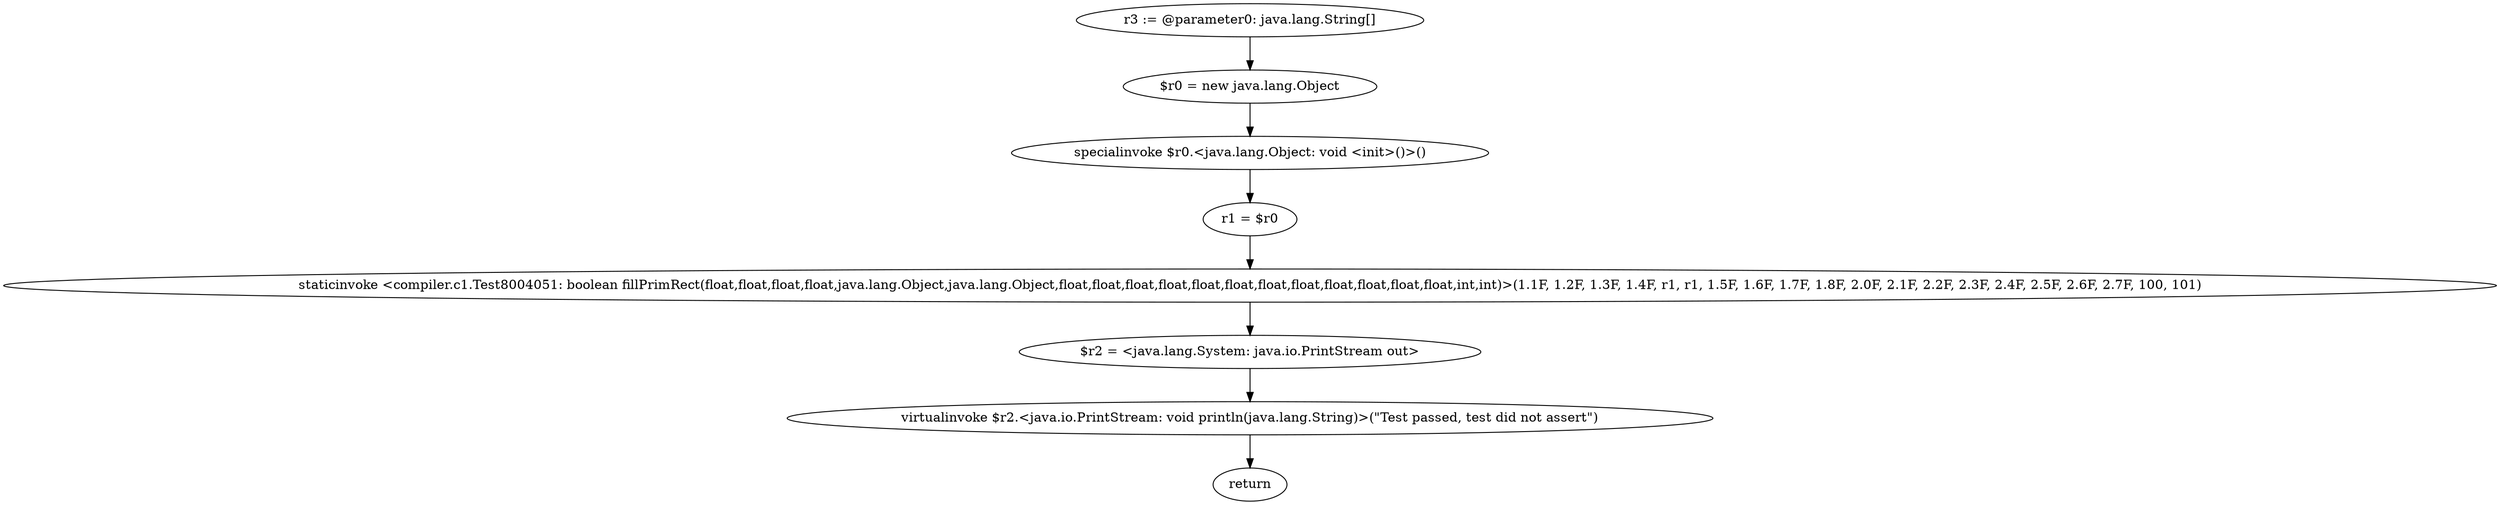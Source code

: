 digraph "unitGraph" {
    "r3 := @parameter0: java.lang.String[]"
    "$r0 = new java.lang.Object"
    "specialinvoke $r0.<java.lang.Object: void <init>()>()"
    "r1 = $r0"
    "staticinvoke <compiler.c1.Test8004051: boolean fillPrimRect(float,float,float,float,java.lang.Object,java.lang.Object,float,float,float,float,float,float,float,float,float,float,float,float,int,int)>(1.1F, 1.2F, 1.3F, 1.4F, r1, r1, 1.5F, 1.6F, 1.7F, 1.8F, 2.0F, 2.1F, 2.2F, 2.3F, 2.4F, 2.5F, 2.6F, 2.7F, 100, 101)"
    "$r2 = <java.lang.System: java.io.PrintStream out>"
    "virtualinvoke $r2.<java.io.PrintStream: void println(java.lang.String)>(\"Test passed, test did not assert\")"
    "return"
    "r3 := @parameter0: java.lang.String[]"->"$r0 = new java.lang.Object";
    "$r0 = new java.lang.Object"->"specialinvoke $r0.<java.lang.Object: void <init>()>()";
    "specialinvoke $r0.<java.lang.Object: void <init>()>()"->"r1 = $r0";
    "r1 = $r0"->"staticinvoke <compiler.c1.Test8004051: boolean fillPrimRect(float,float,float,float,java.lang.Object,java.lang.Object,float,float,float,float,float,float,float,float,float,float,float,float,int,int)>(1.1F, 1.2F, 1.3F, 1.4F, r1, r1, 1.5F, 1.6F, 1.7F, 1.8F, 2.0F, 2.1F, 2.2F, 2.3F, 2.4F, 2.5F, 2.6F, 2.7F, 100, 101)";
    "staticinvoke <compiler.c1.Test8004051: boolean fillPrimRect(float,float,float,float,java.lang.Object,java.lang.Object,float,float,float,float,float,float,float,float,float,float,float,float,int,int)>(1.1F, 1.2F, 1.3F, 1.4F, r1, r1, 1.5F, 1.6F, 1.7F, 1.8F, 2.0F, 2.1F, 2.2F, 2.3F, 2.4F, 2.5F, 2.6F, 2.7F, 100, 101)"->"$r2 = <java.lang.System: java.io.PrintStream out>";
    "$r2 = <java.lang.System: java.io.PrintStream out>"->"virtualinvoke $r2.<java.io.PrintStream: void println(java.lang.String)>(\"Test passed, test did not assert\")";
    "virtualinvoke $r2.<java.io.PrintStream: void println(java.lang.String)>(\"Test passed, test did not assert\")"->"return";
}

